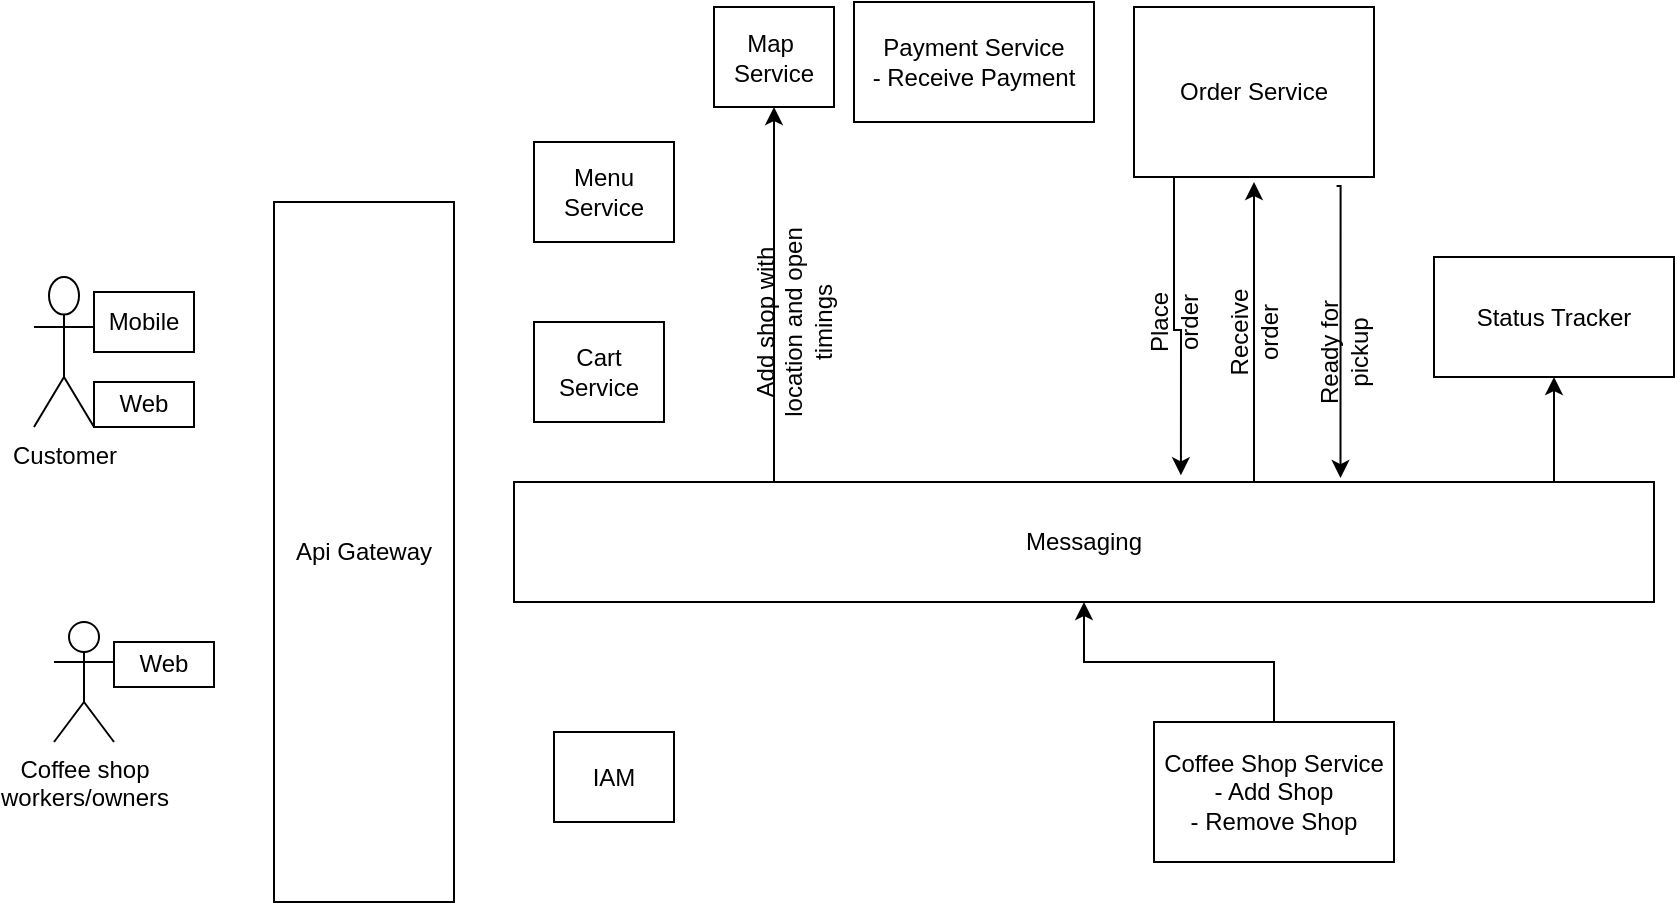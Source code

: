 <mxfile version="14.7.3" type="github">
  <diagram id="TosnfWEdNGTdKSCRnWV6" name="Page-1">
    <mxGraphModel dx="782" dy="579" grid="1" gridSize="10" guides="1" tooltips="1" connect="1" arrows="1" fold="1" page="1" pageScale="1" pageWidth="850" pageHeight="1100" math="0" shadow="0">
      <root>
        <mxCell id="0" />
        <mxCell id="1" parent="0" />
        <mxCell id="Qrc8LXZVPuAlsKq4wB4K-1" value="Mobile" style="rounded=0;whiteSpace=wrap;html=1;" vertex="1" parent="1">
          <mxGeometry x="60" y="185" width="50" height="30" as="geometry" />
        </mxCell>
        <mxCell id="Qrc8LXZVPuAlsKq4wB4K-2" value="Web" style="rounded=0;whiteSpace=wrap;html=1;" vertex="1" parent="1">
          <mxGeometry x="60" y="230" width="50" height="22.5" as="geometry" />
        </mxCell>
        <mxCell id="Qrc8LXZVPuAlsKq4wB4K-3" value="Api Gateway" style="rounded=0;whiteSpace=wrap;html=1;" vertex="1" parent="1">
          <mxGeometry x="150" y="140" width="90" height="350" as="geometry" />
        </mxCell>
        <mxCell id="Qrc8LXZVPuAlsKq4wB4K-4" value="Menu Service" style="rounded=0;whiteSpace=wrap;html=1;" vertex="1" parent="1">
          <mxGeometry x="280" y="110" width="70" height="50" as="geometry" />
        </mxCell>
        <mxCell id="Qrc8LXZVPuAlsKq4wB4K-5" value="Payment Service&lt;br&gt;- Receive Payment" style="rounded=0;whiteSpace=wrap;html=1;" vertex="1" parent="1">
          <mxGeometry x="440" y="40" width="120" height="60" as="geometry" />
        </mxCell>
        <mxCell id="Qrc8LXZVPuAlsKq4wB4K-6" value="Cart Service" style="rounded=0;whiteSpace=wrap;html=1;" vertex="1" parent="1">
          <mxGeometry x="280" y="200" width="65" height="50" as="geometry" />
        </mxCell>
        <mxCell id="Qrc8LXZVPuAlsKq4wB4K-17" value="" style="edgeStyle=orthogonalEdgeStyle;rounded=0;orthogonalLoop=1;jettySize=auto;html=1;" edge="1" parent="1" source="Qrc8LXZVPuAlsKq4wB4K-7" target="Qrc8LXZVPuAlsKq4wB4K-15">
          <mxGeometry relative="1" as="geometry" />
        </mxCell>
        <mxCell id="Qrc8LXZVPuAlsKq4wB4K-7" value="Coffee Shop Service&lt;br&gt;- Add Shop&lt;br&gt;- Remove Shop" style="rounded=0;whiteSpace=wrap;html=1;" vertex="1" parent="1">
          <mxGeometry x="590" y="400" width="120" height="70" as="geometry" />
        </mxCell>
        <mxCell id="Qrc8LXZVPuAlsKq4wB4K-9" value="Map&amp;nbsp;&lt;br&gt;Service" style="rounded=0;whiteSpace=wrap;html=1;" vertex="1" parent="1">
          <mxGeometry x="370" y="42.5" width="60" height="50" as="geometry" />
        </mxCell>
        <mxCell id="Qrc8LXZVPuAlsKq4wB4K-25" style="edgeStyle=orthogonalEdgeStyle;rounded=0;orthogonalLoop=1;jettySize=auto;html=1;entryX=0.725;entryY=-0.033;entryDx=0;entryDy=0;entryPerimeter=0;startArrow=none;exitX=0.844;exitY=1.053;exitDx=0;exitDy=0;exitPerimeter=0;" edge="1" parent="1" source="Qrc8LXZVPuAlsKq4wB4K-10" target="Qrc8LXZVPuAlsKq4wB4K-15">
          <mxGeometry relative="1" as="geometry">
            <Array as="points">
              <mxPoint x="683" y="132" />
            </Array>
          </mxGeometry>
        </mxCell>
        <mxCell id="Qrc8LXZVPuAlsKq4wB4K-34" style="edgeStyle=orthogonalEdgeStyle;rounded=0;orthogonalLoop=1;jettySize=auto;html=1;entryX=0.585;entryY=-0.056;entryDx=0;entryDy=0;entryPerimeter=0;" edge="1" parent="1" source="Qrc8LXZVPuAlsKq4wB4K-10" target="Qrc8LXZVPuAlsKq4wB4K-15">
          <mxGeometry relative="1" as="geometry">
            <Array as="points">
              <mxPoint x="600" y="204" />
              <mxPoint x="604" y="204" />
            </Array>
          </mxGeometry>
        </mxCell>
        <mxCell id="Qrc8LXZVPuAlsKq4wB4K-10" value="Order Service&lt;br&gt;" style="rounded=0;whiteSpace=wrap;html=1;" vertex="1" parent="1">
          <mxGeometry x="580" y="42.5" width="120" height="85" as="geometry" />
        </mxCell>
        <mxCell id="Qrc8LXZVPuAlsKq4wB4K-12" value="Customer" style="shape=umlActor;verticalLabelPosition=bottom;verticalAlign=top;html=1;outlineConnect=0;" vertex="1" parent="1">
          <mxGeometry x="30" y="177.5" width="30" height="75" as="geometry" />
        </mxCell>
        <mxCell id="Qrc8LXZVPuAlsKq4wB4K-13" value="Coffee shop &lt;br&gt;workers/owners" style="shape=umlActor;verticalLabelPosition=bottom;verticalAlign=top;html=1;outlineConnect=0;" vertex="1" parent="1">
          <mxGeometry x="40" y="350" width="30" height="60" as="geometry" />
        </mxCell>
        <mxCell id="Qrc8LXZVPuAlsKq4wB4K-14" value="Web" style="rounded=0;whiteSpace=wrap;html=1;" vertex="1" parent="1">
          <mxGeometry x="70" y="360" width="50" height="22.5" as="geometry" />
        </mxCell>
        <mxCell id="Qrc8LXZVPuAlsKq4wB4K-19" style="edgeStyle=orthogonalEdgeStyle;rounded=0;orthogonalLoop=1;jettySize=auto;html=1;entryX=0.5;entryY=1;entryDx=0;entryDy=0;" edge="1" parent="1" source="Qrc8LXZVPuAlsKq4wB4K-15" target="Qrc8LXZVPuAlsKq4wB4K-18">
          <mxGeometry relative="1" as="geometry">
            <Array as="points">
              <mxPoint x="790" y="280" />
              <mxPoint x="790" y="280" />
            </Array>
          </mxGeometry>
        </mxCell>
        <mxCell id="Qrc8LXZVPuAlsKq4wB4K-26" style="edgeStyle=orthogonalEdgeStyle;rounded=0;orthogonalLoop=1;jettySize=auto;html=1;startArrow=none;" edge="1" parent="1" source="Qrc8LXZVPuAlsKq4wB4K-32">
          <mxGeometry relative="1" as="geometry">
            <mxPoint x="640" y="130" as="targetPoint" />
            <Array as="points">
              <mxPoint x="640" y="240" />
            </Array>
          </mxGeometry>
        </mxCell>
        <mxCell id="Qrc8LXZVPuAlsKq4wB4K-37" style="edgeStyle=orthogonalEdgeStyle;rounded=0;orthogonalLoop=1;jettySize=auto;html=1;entryX=0.5;entryY=1;entryDx=0;entryDy=0;" edge="1" parent="1" source="Qrc8LXZVPuAlsKq4wB4K-15" target="Qrc8LXZVPuAlsKq4wB4K-9">
          <mxGeometry relative="1" as="geometry">
            <Array as="points">
              <mxPoint x="400" y="230" />
              <mxPoint x="400" y="230" />
            </Array>
          </mxGeometry>
        </mxCell>
        <mxCell id="Qrc8LXZVPuAlsKq4wB4K-15" value="Messaging" style="rounded=0;whiteSpace=wrap;html=1;" vertex="1" parent="1">
          <mxGeometry x="270" y="280" width="570" height="60" as="geometry" />
        </mxCell>
        <mxCell id="Qrc8LXZVPuAlsKq4wB4K-18" value="Status Tracker" style="rounded=0;whiteSpace=wrap;html=1;" vertex="1" parent="1">
          <mxGeometry x="730" y="167.5" width="120" height="60" as="geometry" />
        </mxCell>
        <mxCell id="Qrc8LXZVPuAlsKq4wB4K-21" value="Add shop with location and open timings" style="text;html=1;strokeColor=none;fillColor=none;align=center;verticalAlign=middle;whiteSpace=wrap;rounded=0;rotation=-90;" vertex="1" parent="1">
          <mxGeometry x="360" y="180" width="100" height="40" as="geometry" />
        </mxCell>
        <mxCell id="Qrc8LXZVPuAlsKq4wB4K-24" value="IAM" style="rounded=0;whiteSpace=wrap;html=1;" vertex="1" parent="1">
          <mxGeometry x="290" y="405" width="60" height="45" as="geometry" />
        </mxCell>
        <mxCell id="Qrc8LXZVPuAlsKq4wB4K-27" value="Place order" style="text;html=1;strokeColor=none;fillColor=none;align=center;verticalAlign=middle;whiteSpace=wrap;rounded=0;rotation=-90;" vertex="1" parent="1">
          <mxGeometry x="580" y="185" width="40" height="30" as="geometry" />
        </mxCell>
        <mxCell id="Qrc8LXZVPuAlsKq4wB4K-32" value="Receive order" style="text;html=1;strokeColor=none;fillColor=none;align=center;verticalAlign=middle;whiteSpace=wrap;rounded=0;rotation=-90;" vertex="1" parent="1">
          <mxGeometry x="605" y="185" width="70" height="40" as="geometry" />
        </mxCell>
        <mxCell id="Qrc8LXZVPuAlsKq4wB4K-33" value="" style="edgeStyle=orthogonalEdgeStyle;rounded=0;orthogonalLoop=1;jettySize=auto;html=1;endArrow=none;" edge="1" parent="1" source="Qrc8LXZVPuAlsKq4wB4K-15" target="Qrc8LXZVPuAlsKq4wB4K-32">
          <mxGeometry relative="1" as="geometry">
            <mxPoint x="640" y="130" as="targetPoint" />
            <mxPoint x="640" y="280" as="sourcePoint" />
            <Array as="points">
              <mxPoint x="640" y="240" />
            </Array>
          </mxGeometry>
        </mxCell>
        <mxCell id="Qrc8LXZVPuAlsKq4wB4K-35" value="Ready for pickup" style="text;html=1;strokeColor=none;fillColor=none;align=center;verticalAlign=middle;whiteSpace=wrap;rounded=0;rotation=-90;" vertex="1" parent="1">
          <mxGeometry x="650" y="195" width="70" height="40" as="geometry" />
        </mxCell>
      </root>
    </mxGraphModel>
  </diagram>
</mxfile>

